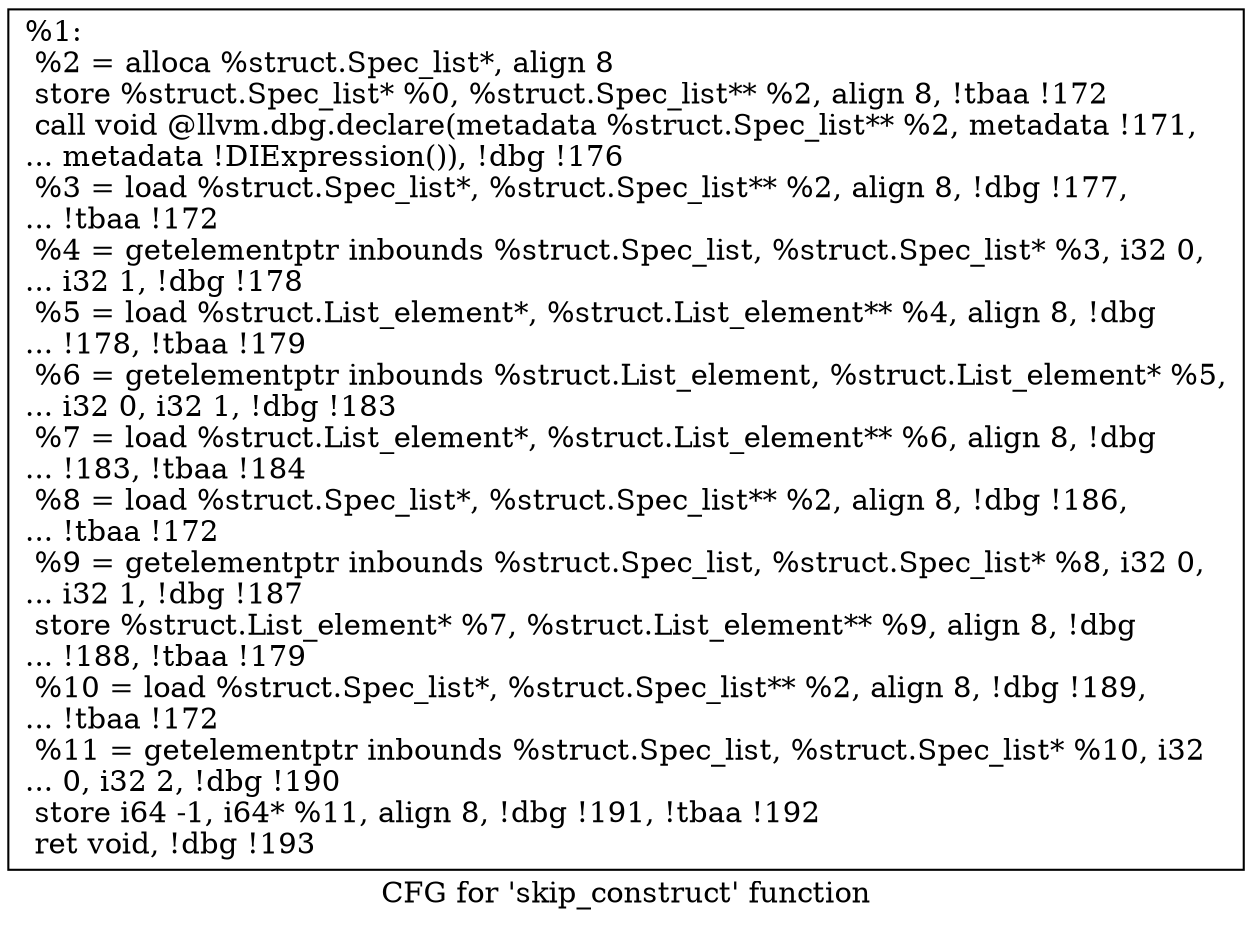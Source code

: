 digraph "CFG for 'skip_construct' function" {
	label="CFG for 'skip_construct' function";

	Node0x13af050 [shape=record,label="{%1:\l  %2 = alloca %struct.Spec_list*, align 8\l  store %struct.Spec_list* %0, %struct.Spec_list** %2, align 8, !tbaa !172\l  call void @llvm.dbg.declare(metadata %struct.Spec_list** %2, metadata !171,\l... metadata !DIExpression()), !dbg !176\l  %3 = load %struct.Spec_list*, %struct.Spec_list** %2, align 8, !dbg !177,\l... !tbaa !172\l  %4 = getelementptr inbounds %struct.Spec_list, %struct.Spec_list* %3, i32 0,\l... i32 1, !dbg !178\l  %5 = load %struct.List_element*, %struct.List_element** %4, align 8, !dbg\l... !178, !tbaa !179\l  %6 = getelementptr inbounds %struct.List_element, %struct.List_element* %5,\l... i32 0, i32 1, !dbg !183\l  %7 = load %struct.List_element*, %struct.List_element** %6, align 8, !dbg\l... !183, !tbaa !184\l  %8 = load %struct.Spec_list*, %struct.Spec_list** %2, align 8, !dbg !186,\l... !tbaa !172\l  %9 = getelementptr inbounds %struct.Spec_list, %struct.Spec_list* %8, i32 0,\l... i32 1, !dbg !187\l  store %struct.List_element* %7, %struct.List_element** %9, align 8, !dbg\l... !188, !tbaa !179\l  %10 = load %struct.Spec_list*, %struct.Spec_list** %2, align 8, !dbg !189,\l... !tbaa !172\l  %11 = getelementptr inbounds %struct.Spec_list, %struct.Spec_list* %10, i32\l... 0, i32 2, !dbg !190\l  store i64 -1, i64* %11, align 8, !dbg !191, !tbaa !192\l  ret void, !dbg !193\l}"];
}

